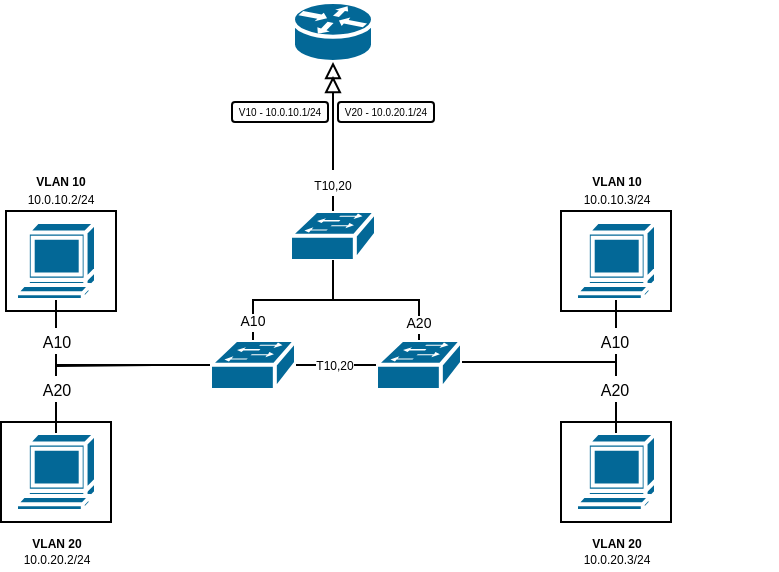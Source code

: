 <mxfile version="22.0.2" type="device">
  <diagram name="Pagina-1" id="99kF3QAi_Sjd5hL2bQdY">
    <mxGraphModel dx="683" dy="402" grid="1" gridSize="10" guides="1" tooltips="1" connect="1" arrows="1" fold="1" page="1" pageScale="1" pageWidth="827" pageHeight="1169" math="0" shadow="0">
      <root>
        <mxCell id="0" />
        <mxCell id="1" parent="0" />
        <mxCell id="xVSTUV0deRlmiWz_7UkU-32" value="&lt;font style=&quot;font-size: 6px;&quot;&gt;&lt;b&gt;VLAN 20&lt;/b&gt;&lt;br style=&quot;&quot;&gt;10.0.20.2/24&lt;/font&gt;" style="rounded=0;whiteSpace=wrap;html=1;fillColor=none;labelPosition=center;verticalLabelPosition=bottom;align=center;verticalAlign=top;fontSize=7;" vertex="1" parent="1">
          <mxGeometry x="82.5" y="650" width="55" height="50" as="geometry" />
        </mxCell>
        <mxCell id="xVSTUV0deRlmiWz_7UkU-25" value="&lt;font style=&quot;font-size: 6px;&quot;&gt;&lt;b&gt;VLAN 10&lt;/b&gt;&lt;br style=&quot;&quot;&gt;10.0.10.2/24&lt;/font&gt;" style="rounded=0;whiteSpace=wrap;html=1;fillColor=none;labelPosition=center;verticalLabelPosition=top;align=center;verticalAlign=bottom;fontSize=7;" vertex="1" parent="1">
          <mxGeometry x="85" y="544.5" width="55" height="50" as="geometry" />
        </mxCell>
        <mxCell id="xVSTUV0deRlmiWz_7UkU-33" value="&lt;font style=&quot;font-size: 6px;&quot;&gt;&lt;b&gt;VLAN 20&lt;/b&gt;&lt;br style=&quot;&quot;&gt;10.0.20.3/24&lt;/font&gt;" style="rounded=0;whiteSpace=wrap;html=1;fillColor=none;labelPosition=center;verticalLabelPosition=bottom;align=center;verticalAlign=top;fontSize=7;" vertex="1" parent="1">
          <mxGeometry x="362.5" y="650" width="55" height="50" as="geometry" />
        </mxCell>
        <mxCell id="xVSTUV0deRlmiWz_7UkU-34" value="&lt;font style=&quot;font-size: 6px;&quot;&gt;&lt;b&gt;VLAN 10&lt;/b&gt;&lt;br style=&quot;&quot;&gt;10.0.10.3/24&lt;/font&gt;" style="rounded=0;whiteSpace=wrap;html=1;fillColor=none;labelPosition=center;verticalLabelPosition=top;align=center;verticalAlign=bottom;fontSize=7;" vertex="1" parent="1">
          <mxGeometry x="362.5" y="544.5" width="55" height="50" as="geometry" />
        </mxCell>
        <mxCell id="xVSTUV0deRlmiWz_7UkU-1" value="" style="shape=mxgraph.cisco.computers_and_peripherals.terminal;sketch=0;html=1;pointerEvents=1;dashed=0;fillColor=#036897;strokeColor=#ffffff;strokeWidth=2;verticalLabelPosition=bottom;verticalAlign=top;align=center;outlineConnect=0;" vertex="1" parent="1">
          <mxGeometry x="90" y="550" width="40" height="39" as="geometry" />
        </mxCell>
        <mxCell id="xVSTUV0deRlmiWz_7UkU-2" value="" style="shape=mxgraph.cisco.routers.router;sketch=0;html=1;pointerEvents=1;dashed=0;fillColor=#036897;strokeColor=#ffffff;strokeWidth=2;verticalLabelPosition=bottom;verticalAlign=top;align=center;outlineConnect=0;" vertex="1" parent="1">
          <mxGeometry x="228.5" y="440" width="40" height="30" as="geometry" />
        </mxCell>
        <mxCell id="xVSTUV0deRlmiWz_7UkU-4" value="" style="shape=mxgraph.cisco.switches.workgroup_switch;sketch=0;html=1;pointerEvents=1;dashed=0;fillColor=#036897;strokeColor=#ffffff;strokeWidth=2;verticalLabelPosition=bottom;verticalAlign=top;align=center;outlineConnect=0;" vertex="1" parent="1">
          <mxGeometry x="187" y="609" width="43" height="25" as="geometry" />
        </mxCell>
        <mxCell id="xVSTUV0deRlmiWz_7UkU-5" value="" style="shape=mxgraph.cisco.computers_and_peripherals.terminal;sketch=0;html=1;pointerEvents=1;dashed=0;fillColor=#036897;strokeColor=#ffffff;strokeWidth=2;verticalLabelPosition=bottom;verticalAlign=top;align=center;outlineConnect=0;" vertex="1" parent="1">
          <mxGeometry x="90" y="655.5" width="40" height="39" as="geometry" />
        </mxCell>
        <mxCell id="xVSTUV0deRlmiWz_7UkU-9" value="" style="shape=mxgraph.cisco.switches.workgroup_switch;sketch=0;html=1;pointerEvents=1;dashed=0;fillColor=#036897;strokeColor=#ffffff;strokeWidth=2;verticalLabelPosition=bottom;verticalAlign=top;align=center;outlineConnect=0;" vertex="1" parent="1">
          <mxGeometry x="270" y="609" width="43" height="25" as="geometry" />
        </mxCell>
        <mxCell id="xVSTUV0deRlmiWz_7UkU-10" value="" style="shape=mxgraph.cisco.computers_and_peripherals.terminal;sketch=0;html=1;pointerEvents=1;dashed=0;fillColor=#036897;strokeColor=#ffffff;strokeWidth=2;verticalLabelPosition=bottom;verticalAlign=top;align=center;outlineConnect=0;" vertex="1" parent="1">
          <mxGeometry x="370" y="550" width="40" height="39" as="geometry" />
        </mxCell>
        <mxCell id="xVSTUV0deRlmiWz_7UkU-11" value="" style="shape=mxgraph.cisco.computers_and_peripherals.terminal;sketch=0;html=1;pointerEvents=1;dashed=0;fillColor=#036897;strokeColor=#ffffff;strokeWidth=2;verticalLabelPosition=bottom;verticalAlign=top;align=center;outlineConnect=0;" vertex="1" parent="1">
          <mxGeometry x="370" y="655.5" width="40" height="39" as="geometry" />
        </mxCell>
        <mxCell id="xVSTUV0deRlmiWz_7UkU-20" style="edgeStyle=orthogonalEdgeStyle;rounded=0;orthogonalLoop=1;jettySize=auto;html=1;entryX=0;entryY=0.5;entryDx=0;entryDy=0;entryPerimeter=0;endArrow=none;endFill=0;" edge="1" parent="1" source="xVSTUV0deRlmiWz_7UkU-4" target="xVSTUV0deRlmiWz_7UkU-9">
          <mxGeometry relative="1" as="geometry" />
        </mxCell>
        <mxCell id="xVSTUV0deRlmiWz_7UkU-42" value="&lt;font style=&quot;font-size: 6px;&quot;&gt;T10,20&lt;/font&gt;" style="edgeLabel;html=1;align=center;verticalAlign=middle;resizable=0;points=[];" vertex="1" connectable="0" parent="xVSTUV0deRlmiWz_7UkU-20">
          <mxGeometry x="-0.05" relative="1" as="geometry">
            <mxPoint y="-2" as="offset" />
          </mxGeometry>
        </mxCell>
        <mxCell id="xVSTUV0deRlmiWz_7UkU-21" style="edgeStyle=orthogonalEdgeStyle;rounded=0;orthogonalLoop=1;jettySize=auto;html=1;entryX=0.5;entryY=1;entryDx=0;entryDy=0;entryPerimeter=0;endArrow=none;endFill=0;" edge="1" parent="1" source="xVSTUV0deRlmiWz_7UkU-9" target="xVSTUV0deRlmiWz_7UkU-10">
          <mxGeometry relative="1" as="geometry">
            <Array as="points">
              <mxPoint x="390" y="620" />
            </Array>
          </mxGeometry>
        </mxCell>
        <mxCell id="xVSTUV0deRlmiWz_7UkU-22" style="edgeStyle=orthogonalEdgeStyle;rounded=0;orthogonalLoop=1;jettySize=auto;html=1;entryX=0.5;entryY=0;entryDx=0;entryDy=0;entryPerimeter=0;endArrow=none;endFill=0;" edge="1" parent="1" source="xVSTUV0deRlmiWz_7UkU-9" target="xVSTUV0deRlmiWz_7UkU-11">
          <mxGeometry relative="1" as="geometry">
            <Array as="points">
              <mxPoint x="390" y="620" />
            </Array>
          </mxGeometry>
        </mxCell>
        <mxCell id="xVSTUV0deRlmiWz_7UkU-23" style="edgeStyle=orthogonalEdgeStyle;rounded=0;orthogonalLoop=1;jettySize=auto;html=1;entryX=0.5;entryY=1;entryDx=0;entryDy=0;entryPerimeter=0;endArrow=none;endFill=0;" edge="1" parent="1" source="xVSTUV0deRlmiWz_7UkU-4" target="xVSTUV0deRlmiWz_7UkU-1">
          <mxGeometry relative="1" as="geometry" />
        </mxCell>
        <mxCell id="xVSTUV0deRlmiWz_7UkU-24" style="edgeStyle=orthogonalEdgeStyle;rounded=0;orthogonalLoop=1;jettySize=auto;html=1;entryX=0.5;entryY=0;entryDx=0;entryDy=0;entryPerimeter=0;endArrow=none;endFill=0;" edge="1" parent="1" source="xVSTUV0deRlmiWz_7UkU-4" target="xVSTUV0deRlmiWz_7UkU-5">
          <mxGeometry relative="1" as="geometry">
            <Array as="points">
              <mxPoint x="159" y="622" />
              <mxPoint x="110" y="622" />
            </Array>
          </mxGeometry>
        </mxCell>
        <mxCell id="xVSTUV0deRlmiWz_7UkU-27" value="&lt;font style=&quot;font-size: 8px;&quot;&gt;A10&lt;/font&gt;" style="edgeLabel;html=1;align=center;verticalAlign=middle;resizable=0;points=[];" vertex="1" connectable="0" parent="1">
          <mxGeometry x="190.444" y="631.5" as="geometry">
            <mxPoint x="-81" y="-23" as="offset" />
          </mxGeometry>
        </mxCell>
        <mxCell id="xVSTUV0deRlmiWz_7UkU-28" value="&lt;font style=&quot;font-size: 8px;&quot;&gt;A20&lt;/font&gt;" style="edgeLabel;html=1;align=center;verticalAlign=middle;resizable=0;points=[];" vertex="1" connectable="0" parent="1">
          <mxGeometry x="190.444" y="655.5" as="geometry">
            <mxPoint x="-81" y="-23" as="offset" />
          </mxGeometry>
        </mxCell>
        <mxCell id="xVSTUV0deRlmiWz_7UkU-35" value="&lt;font style=&quot;font-size: 8px;&quot;&gt;A20&lt;/font&gt;" style="edgeLabel;html=1;align=center;verticalAlign=middle;resizable=0;points=[];" vertex="1" connectable="0" parent="1">
          <mxGeometry x="470.004" y="655.5" as="geometry">
            <mxPoint x="-81" y="-23" as="offset" />
          </mxGeometry>
        </mxCell>
        <mxCell id="xVSTUV0deRlmiWz_7UkU-36" value="&lt;font style=&quot;font-size: 8px;&quot;&gt;A10&lt;/font&gt;" style="edgeLabel;html=1;align=center;verticalAlign=middle;resizable=0;points=[];" vertex="1" connectable="0" parent="1">
          <mxGeometry x="470.004" y="631.5" as="geometry">
            <mxPoint x="-81" y="-23" as="offset" />
          </mxGeometry>
        </mxCell>
        <mxCell id="xVSTUV0deRlmiWz_7UkU-37" value="" style="shape=mxgraph.cisco.switches.workgroup_switch;sketch=0;html=1;pointerEvents=1;dashed=0;fillColor=#036897;strokeColor=#ffffff;strokeWidth=2;verticalLabelPosition=bottom;verticalAlign=top;align=center;outlineConnect=0;" vertex="1" parent="1">
          <mxGeometry x="227" y="544.5" width="43" height="25" as="geometry" />
        </mxCell>
        <mxCell id="xVSTUV0deRlmiWz_7UkU-38" style="edgeStyle=orthogonalEdgeStyle;rounded=0;orthogonalLoop=1;jettySize=auto;html=1;entryX=0.5;entryY=0.98;entryDx=0;entryDy=0;entryPerimeter=0;endArrow=none;endFill=0;" edge="1" parent="1" source="xVSTUV0deRlmiWz_7UkU-4" target="xVSTUV0deRlmiWz_7UkU-37">
          <mxGeometry relative="1" as="geometry" />
        </mxCell>
        <mxCell id="xVSTUV0deRlmiWz_7UkU-44" value="A10" style="edgeLabel;html=1;align=center;verticalAlign=middle;resizable=0;points=[];fontSize=7;" vertex="1" connectable="0" parent="xVSTUV0deRlmiWz_7UkU-38">
          <mxGeometry x="-0.779" y="1" relative="1" as="geometry">
            <mxPoint as="offset" />
          </mxGeometry>
        </mxCell>
        <mxCell id="xVSTUV0deRlmiWz_7UkU-40" style="edgeStyle=orthogonalEdgeStyle;rounded=0;orthogonalLoop=1;jettySize=auto;html=1;entryX=0.5;entryY=0.98;entryDx=0;entryDy=0;entryPerimeter=0;endArrow=none;endFill=0;" edge="1" parent="1" source="xVSTUV0deRlmiWz_7UkU-9" target="xVSTUV0deRlmiWz_7UkU-37">
          <mxGeometry relative="1" as="geometry">
            <Array as="points">
              <mxPoint x="291" y="589" />
              <mxPoint x="249" y="589" />
            </Array>
          </mxGeometry>
        </mxCell>
        <mxCell id="xVSTUV0deRlmiWz_7UkU-41" style="edgeStyle=orthogonalEdgeStyle;rounded=0;orthogonalLoop=1;jettySize=auto;html=1;entryX=0.5;entryY=1;entryDx=0;entryDy=0;entryPerimeter=0;endArrow=doubleBlock;endFill=0;" edge="1" parent="1" source="xVSTUV0deRlmiWz_7UkU-37" target="xVSTUV0deRlmiWz_7UkU-2">
          <mxGeometry relative="1" as="geometry" />
        </mxCell>
        <mxCell id="xVSTUV0deRlmiWz_7UkU-43" value="&lt;font style=&quot;font-size: 6px;&quot;&gt;T10,20&lt;/font&gt;" style="edgeLabel;html=1;align=center;verticalAlign=middle;resizable=0;points=[];" vertex="1" connectable="0" parent="1">
          <mxGeometry x="248" y="530" as="geometry" />
        </mxCell>
        <mxCell id="xVSTUV0deRlmiWz_7UkU-45" value="A20" style="edgeLabel;html=1;align=center;verticalAlign=middle;resizable=0;points=[];fontSize=7;" vertex="1" connectable="0" parent="1">
          <mxGeometry x="296" y="600.001" as="geometry">
            <mxPoint x="-5" y="1" as="offset" />
          </mxGeometry>
        </mxCell>
        <mxCell id="xVSTUV0deRlmiWz_7UkU-46" value="V10 - 10.0.10.1/24" style="rounded=1;whiteSpace=wrap;html=1;fontSize=5;verticalAlign=bottom;" vertex="1" parent="1">
          <mxGeometry x="198" y="490" width="48" height="10" as="geometry" />
        </mxCell>
        <mxCell id="xVSTUV0deRlmiWz_7UkU-47" value="V20 - 10.0.20.1/24" style="rounded=1;whiteSpace=wrap;html=1;fontSize=5;verticalAlign=bottom;" vertex="1" parent="1">
          <mxGeometry x="251" y="490" width="48" height="10" as="geometry" />
        </mxCell>
      </root>
    </mxGraphModel>
  </diagram>
</mxfile>
